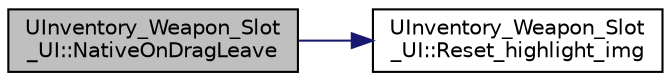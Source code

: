 digraph "UInventory_Weapon_Slot_UI::NativeOnDragLeave"
{
 // LATEX_PDF_SIZE
  edge [fontname="Helvetica",fontsize="10",labelfontname="Helvetica",labelfontsize="10"];
  node [fontname="Helvetica",fontsize="10",shape=record];
  rankdir="LR";
  Node1 [label="UInventory_Weapon_Slot\l_UI::NativeOnDragLeave",height=0.2,width=0.4,color="black", fillcolor="grey75", style="filled", fontcolor="black",tooltip=" "];
  Node1 -> Node2 [color="midnightblue",fontsize="10",style="solid"];
  Node2 [label="UInventory_Weapon_Slot\l_UI::Reset_highlight_img",height=0.2,width=0.4,color="black", fillcolor="white", style="filled",URL="$class_u_inventory___weapon___slot___u_i.html#a02a9f267d4cfbfb3a75a9c66e0606e62",tooltip=" "];
}
